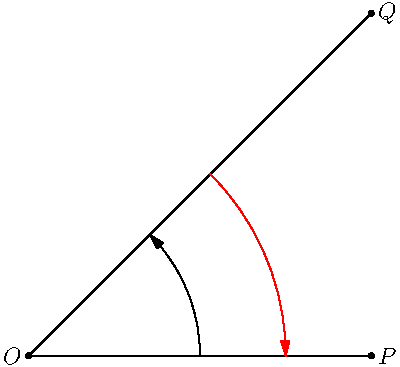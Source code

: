 import geometry;
size(200);
pair O=(0,0);
pair P=(2,0);
pair Q=(2,2);
dot("$P$",P);
dot("$Q$",Q);
dot("$O$",O,W);
draw(P--O--Q);
draw(arc(P,O,Q,1),Arrow);
draw(arc(Q,O,P,1.5),red,Arrow);
